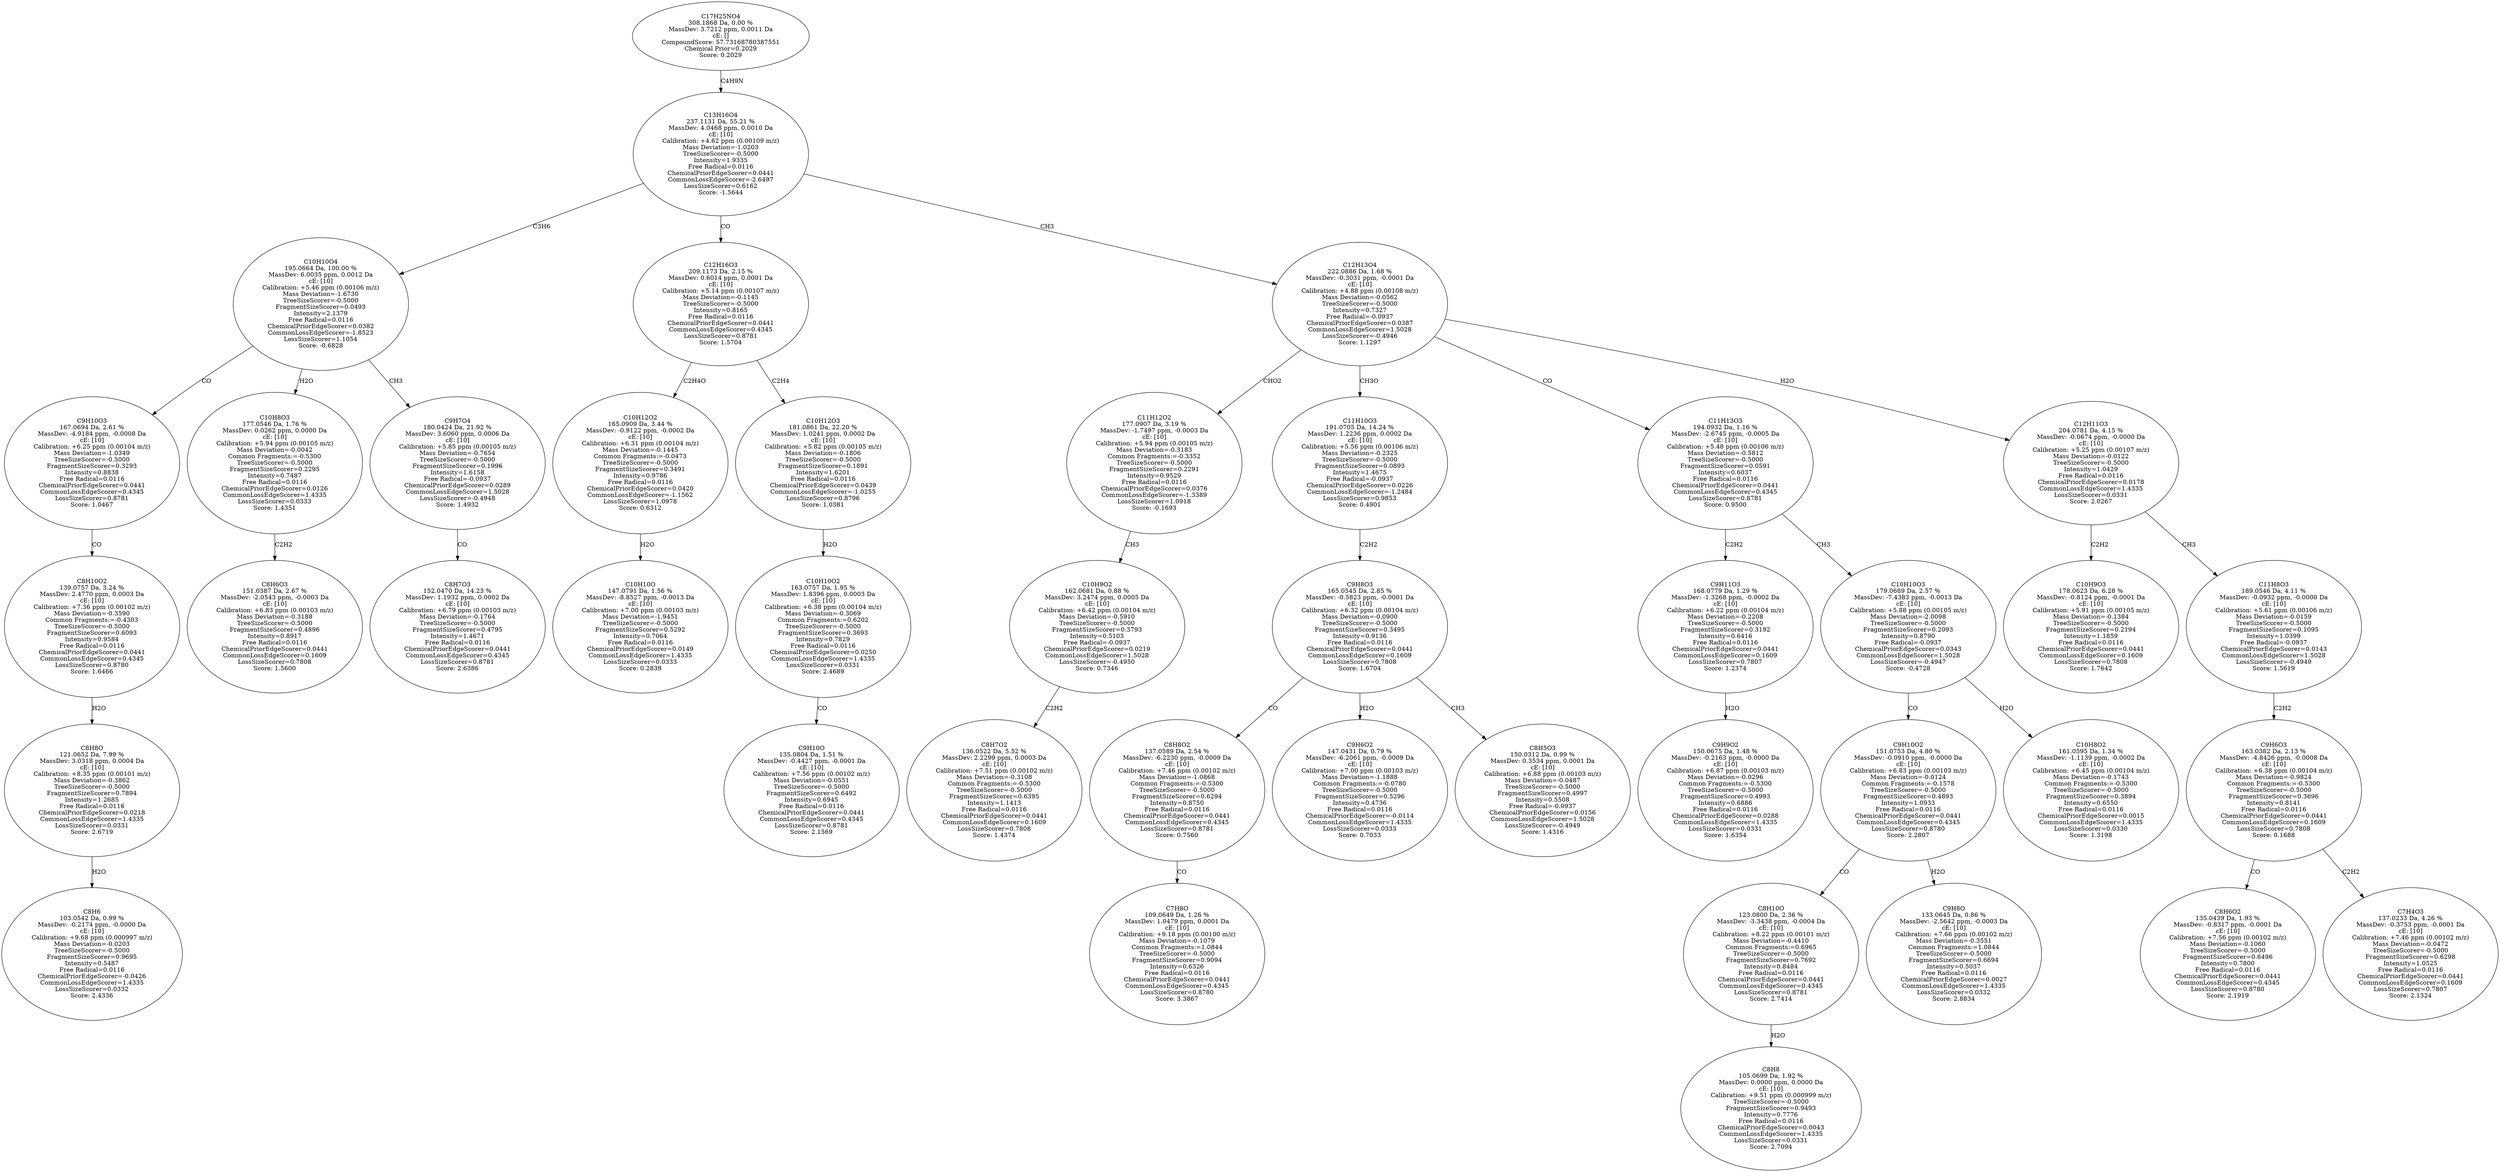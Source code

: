 strict digraph {
v1 [label="C8H6\n103.0542 Da, 0.99 %\nMassDev: -0.2174 ppm, -0.0000 Da\ncE: [10]\nCalibration: +9.68 ppm (0.000997 m/z)\nMass Deviation=-0.0203\nTreeSizeScorer=-0.5000\nFragmentSizeScorer=0.9695\nIntensity=0.5487\nFree Radical=0.0116\nChemicalPriorEdgeScorer=-0.0426\nCommonLossEdgeScorer=1.4335\nLossSizeScorer=0.0332\nScore: 2.4336"];
v2 [label="C8H8O\n121.0652 Da, 7.99 %\nMassDev: 3.0318 ppm, 0.0004 Da\ncE: [10]\nCalibration: +8.35 ppm (0.00101 m/z)\nMass Deviation=-0.3862\nTreeSizeScorer=-0.5000\nFragmentSizeScorer=0.7894\nIntensity=1.2685\nFree Radical=0.0116\nChemicalPriorEdgeScorer=0.0218\nCommonLossEdgeScorer=1.4335\nLossSizeScorer=0.0331\nScore: 2.6719"];
v3 [label="C8H10O2\n139.0757 Da, 3.24 %\nMassDev: 2.4770 ppm, 0.0003 Da\ncE: [10]\nCalibration: +7.36 ppm (0.00102 m/z)\nMass Deviation=-0.3590\nCommon Fragments:=-0.4303\nTreeSizeScorer=-0.5000\nFragmentSizeScorer=0.6093\nIntensity=0.9584\nFree Radical=0.0116\nChemicalPriorEdgeScorer=0.0441\nCommonLossEdgeScorer=0.4345\nLossSizeScorer=0.8780\nScore: 1.6466"];
v4 [label="C9H10O3\n167.0694 Da, 2.61 %\nMassDev: -4.9184 ppm, -0.0008 Da\ncE: [10]\nCalibration: +6.25 ppm (0.00104 m/z)\nMass Deviation=-1.0349\nTreeSizeScorer=-0.5000\nFragmentSizeScorer=0.3293\nIntensity=0.8838\nFree Radical=0.0116\nChemicalPriorEdgeScorer=0.0441\nCommonLossEdgeScorer=0.4345\nLossSizeScorer=0.8781\nScore: 1.0467"];
v5 [label="C8H6O3\n151.0387 Da, 2.67 %\nMassDev: -2.0543 ppm, -0.0003 Da\ncE: [10]\nCalibration: +6.83 ppm (0.00103 m/z)\nMass Deviation=-0.3188\nTreeSizeScorer=-0.5000\nFragmentSizeScorer=0.4896\nIntensity=0.8917\nFree Radical=0.0116\nChemicalPriorEdgeScorer=0.0441\nCommonLossEdgeScorer=0.1609\nLossSizeScorer=0.7808\nScore: 1.5600"];
v6 [label="C10H8O3\n177.0546 Da, 1.76 %\nMassDev: 0.0262 ppm, 0.0000 Da\ncE: [10]\nCalibration: +5.94 ppm (0.00105 m/z)\nMass Deviation=-0.0042\nCommon Fragments:=-0.5300\nTreeSizeScorer=-0.5000\nFragmentSizeScorer=0.2295\nIntensity=0.7487\nFree Radical=0.0116\nChemicalPriorEdgeScorer=0.0126\nCommonLossEdgeScorer=1.4335\nLossSizeScorer=0.0333\nScore: 1.4351"];
v7 [label="C8H7O3\n152.0470 Da, 14.23 %\nMassDev: 1.1932 ppm, 0.0002 Da\ncE: [10]\nCalibration: +6.79 ppm (0.00103 m/z)\nMass Deviation=-0.1764\nTreeSizeScorer=-0.5000\nFragmentSizeScorer=0.4795\nIntensity=1.4671\nFree Radical=0.0116\nChemicalPriorEdgeScorer=0.0441\nCommonLossEdgeScorer=0.4345\nLossSizeScorer=0.8781\nScore: 2.6386"];
v8 [label="C9H7O4\n180.0424 Da, 21.92 %\nMassDev: 3.6060 ppm, 0.0006 Da\ncE: [10]\nCalibration: +5.85 ppm (0.00105 m/z)\nMass Deviation=-0.7654\nTreeSizeScorer=-0.5000\nFragmentSizeScorer=0.1996\nIntensity=1.6158\nFree Radical=-0.0937\nChemicalPriorEdgeScorer=0.0289\nCommonLossEdgeScorer=1.5028\nLossSizeScorer=-0.4948\nScore: 1.4932"];
v9 [label="C10H10O4\n195.0664 Da, 100.00 %\nMassDev: 6.0035 ppm, 0.0012 Da\ncE: [10]\nCalibration: +5.46 ppm (0.00106 m/z)\nMass Deviation=-1.6730\nTreeSizeScorer=-0.5000\nFragmentSizeScorer=0.0493\nIntensity=2.1379\nFree Radical=0.0116\nChemicalPriorEdgeScorer=0.0382\nCommonLossEdgeScorer=-1.8523\nLossSizeScorer=1.1054\nScore: -0.6828"];
v10 [label="C10H10O\n147.0791 Da, 1.56 %\nMassDev: -8.8527 ppm, -0.0013 Da\ncE: [10]\nCalibration: +7.00 ppm (0.00103 m/z)\nMass Deviation=-1.9451\nTreeSizeScorer=-0.5000\nFragmentSizeScorer=0.5292\nIntensity=0.7064\nFree Radical=0.0116\nChemicalPriorEdgeScorer=0.0149\nCommonLossEdgeScorer=1.4335\nLossSizeScorer=0.0333\nScore: 0.2839"];
v11 [label="C10H12O2\n165.0909 Da, 3.44 %\nMassDev: -0.9122 ppm, -0.0002 Da\ncE: [10]\nCalibration: +6.31 ppm (0.00104 m/z)\nMass Deviation=-0.1445\nCommon Fragments:=-0.0473\nTreeSizeScorer=-0.5000\nFragmentSizeScorer=0.3491\nIntensity=0.9786\nFree Radical=0.0116\nChemicalPriorEdgeScorer=0.0420\nCommonLossEdgeScorer=-1.1562\nLossSizeScorer=1.0978\nScore: 0.6312"];
v12 [label="C9H10O\n135.0804 Da, 1.51 %\nMassDev: -0.4427 ppm, -0.0001 Da\ncE: [10]\nCalibration: +7.56 ppm (0.00102 m/z)\nMass Deviation=-0.0551\nTreeSizeScorer=-0.5000\nFragmentSizeScorer=0.6492\nIntensity=0.6945\nFree Radical=0.0116\nChemicalPriorEdgeScorer=0.0441\nCommonLossEdgeScorer=0.4345\nLossSizeScorer=0.8781\nScore: 2.1569"];
v13 [label="C10H10O2\n163.0757 Da, 1.95 %\nMassDev: 1.8396 ppm, 0.0003 Da\ncE: [10]\nCalibration: +6.38 ppm (0.00104 m/z)\nMass Deviation=-0.3069\nCommon Fragments:=0.6202\nTreeSizeScorer=-0.5000\nFragmentSizeScorer=0.3693\nIntensity=0.7829\nFree Radical=0.0116\nChemicalPriorEdgeScorer=0.0250\nCommonLossEdgeScorer=1.4335\nLossSizeScorer=0.0331\nScore: 2.4689"];
v14 [label="C10H12O3\n181.0861 Da, 22.20 %\nMassDev: 1.0241 ppm, 0.0002 Da\ncE: [10]\nCalibration: +5.82 ppm (0.00105 m/z)\nMass Deviation=-0.1806\nTreeSizeScorer=-0.5000\nFragmentSizeScorer=0.1891\nIntensity=1.6201\nFree Radical=0.0116\nChemicalPriorEdgeScorer=0.0439\nCommonLossEdgeScorer=-1.0255\nLossSizeScorer=0.8796\nScore: 1.0381"];
v15 [label="C12H16O3\n209.1173 Da, 2.15 %\nMassDev: 0.6014 ppm, 0.0001 Da\ncE: [10]\nCalibration: +5.14 ppm (0.00107 m/z)\nMass Deviation=-0.1145\nTreeSizeScorer=-0.5000\nIntensity=0.8165\nFree Radical=0.0116\nChemicalPriorEdgeScorer=0.0441\nCommonLossEdgeScorer=0.4345\nLossSizeScorer=0.8781\nScore: 1.5704"];
v16 [label="C8H7O2\n136.0522 Da, 5.52 %\nMassDev: 2.2299 ppm, 0.0003 Da\ncE: [10]\nCalibration: +7.51 ppm (0.00102 m/z)\nMass Deviation=-0.3108\nCommon Fragments:=-0.5300\nTreeSizeScorer=-0.5000\nFragmentSizeScorer=0.6395\nIntensity=1.1413\nFree Radical=0.0116\nChemicalPriorEdgeScorer=0.0441\nCommonLossEdgeScorer=0.1609\nLossSizeScorer=0.7808\nScore: 1.4374"];
v17 [label="C10H9O2\n162.0681 Da, 0.88 %\nMassDev: 3.2474 ppm, 0.0005 Da\ncE: [10]\nCalibration: +6.42 ppm (0.00104 m/z)\nMass Deviation=-0.5910\nTreeSizeScorer=-0.5000\nFragmentSizeScorer=0.3793\nIntensity=0.5103\nFree Radical=-0.0937\nChemicalPriorEdgeScorer=0.0219\nCommonLossEdgeScorer=1.5028\nLossSizeScorer=-0.4950\nScore: 0.7346"];
v18 [label="C11H12O2\n177.0907 Da, 3.19 %\nMassDev: -1.7497 ppm, -0.0003 Da\ncE: [10]\nCalibration: +5.94 ppm (0.00105 m/z)\nMass Deviation=-0.3183\nCommon Fragments:=-0.3352\nTreeSizeScorer=-0.5000\nFragmentSizeScorer=0.2291\nIntensity=0.9529\nFree Radical=0.0116\nChemicalPriorEdgeScorer=0.0376\nCommonLossEdgeScorer=-1.3389\nLossSizeScorer=1.0918\nScore: -0.1693"];
v19 [label="C7H8O\n109.0649 Da, 1.26 %\nMassDev: 1.0479 ppm, 0.0001 Da\ncE: [10]\nCalibration: +9.18 ppm (0.00100 m/z)\nMass Deviation=-0.1079\nCommon Fragments:=1.0844\nTreeSizeScorer=-0.5000\nFragmentSizeScorer=0.9094\nIntensity=0.6326\nFree Radical=0.0116\nChemicalPriorEdgeScorer=0.0441\nCommonLossEdgeScorer=0.4345\nLossSizeScorer=0.8780\nScore: 3.3867"];
v20 [label="C8H8O2\n137.0589 Da, 2.54 %\nMassDev: -6.2230 ppm, -0.0009 Da\ncE: [10]\nCalibration: +7.46 ppm (0.00102 m/z)\nMass Deviation=-1.0868\nCommon Fragments:=-0.5300\nTreeSizeScorer=-0.5000\nFragmentSizeScorer=0.6294\nIntensity=0.8750\nFree Radical=0.0116\nChemicalPriorEdgeScorer=0.0441\nCommonLossEdgeScorer=0.4345\nLossSizeScorer=0.8781\nScore: 0.7560"];
v21 [label="C9H6O2\n147.0431 Da, 0.79 %\nMassDev: -6.2061 ppm, -0.0009 Da\ncE: [10]\nCalibration: +7.00 ppm (0.00103 m/z)\nMass Deviation=-1.1888\nCommon Fragments:=-0.0780\nTreeSizeScorer=-0.5000\nFragmentSizeScorer=0.5296\nIntensity=0.4736\nFree Radical=0.0116\nChemicalPriorEdgeScorer=-0.0114\nCommonLossEdgeScorer=1.4335\nLossSizeScorer=0.0333\nScore: 0.7033"];
v22 [label="C8H5O3\n150.0312 Da, 0.99 %\nMassDev: 0.3534 ppm, 0.0001 Da\ncE: [10]\nCalibration: +6.88 ppm (0.00103 m/z)\nMass Deviation=-0.0487\nTreeSizeScorer=-0.5000\nFragmentSizeScorer=0.4997\nIntensity=0.5508\nFree Radical=-0.0937\nChemicalPriorEdgeScorer=0.0156\nCommonLossEdgeScorer=1.5028\nLossSizeScorer=-0.4949\nScore: 1.4316"];
v23 [label="C9H8O3\n165.0545 Da, 2.85 %\nMassDev: -0.5823 ppm, -0.0001 Da\ncE: [10]\nCalibration: +6.32 ppm (0.00104 m/z)\nMass Deviation=-0.0900\nTreeSizeScorer=-0.5000\nFragmentSizeScorer=0.3495\nIntensity=0.9136\nFree Radical=0.0116\nChemicalPriorEdgeScorer=0.0441\nCommonLossEdgeScorer=0.1609\nLossSizeScorer=0.7808\nScore: 1.6704"];
v24 [label="C11H10O3\n191.0705 Da, 14.24 %\nMassDev: 1.2236 ppm, 0.0002 Da\ncE: [10]\nCalibration: +5.56 ppm (0.00106 m/z)\nMass Deviation=-0.2325\nTreeSizeScorer=-0.5000\nFragmentSizeScorer=0.0893\nIntensity=1.4675\nFree Radical=-0.0937\nChemicalPriorEdgeScorer=0.0226\nCommonLossEdgeScorer=-1.2484\nLossSizeScorer=0.9853\nScore: 0.4901"];
v25 [label="C9H9O2\n150.0675 Da, 1.48 %\nMassDev: -0.2163 ppm, -0.0000 Da\ncE: [10]\nCalibration: +6.87 ppm (0.00103 m/z)\nMass Deviation=-0.0296\nCommon Fragments:=-0.5300\nTreeSizeScorer=-0.5000\nFragmentSizeScorer=0.4993\nIntensity=0.6886\nFree Radical=0.0116\nChemicalPriorEdgeScorer=0.0288\nCommonLossEdgeScorer=1.4335\nLossSizeScorer=0.0331\nScore: 1.6354"];
v26 [label="C9H11O3\n168.0779 Da, 1.29 %\nMassDev: -1.3268 ppm, -0.0002 Da\ncE: [10]\nCalibration: +6.22 ppm (0.00104 m/z)\nMass Deviation=-0.2208\nTreeSizeScorer=-0.5000\nFragmentSizeScorer=0.3192\nIntensity=0.6416\nFree Radical=0.0116\nChemicalPriorEdgeScorer=0.0441\nCommonLossEdgeScorer=0.1609\nLossSizeScorer=0.7807\nScore: 1.2374"];
v27 [label="C8H8\n105.0699 Da, 1.92 %\nMassDev: 0.0000 ppm, 0.0000 Da\ncE: [10]\nCalibration: +9.51 ppm (0.000999 m/z)\nTreeSizeScorer=-0.5000\nFragmentSizeScorer=0.9493\nIntensity=0.7776\nFree Radical=0.0116\nChemicalPriorEdgeScorer=0.0043\nCommonLossEdgeScorer=1.4335\nLossSizeScorer=0.0331\nScore: 2.7094"];
v28 [label="C8H10O\n123.0800 Da, 2.36 %\nMassDev: -3.3438 ppm, -0.0004 Da\ncE: [10]\nCalibration: +8.22 ppm (0.00101 m/z)\nMass Deviation=-0.4410\nCommon Fragments:=0.6965\nTreeSizeScorer=-0.5000\nFragmentSizeScorer=0.7692\nIntensity=0.8484\nFree Radical=0.0116\nChemicalPriorEdgeScorer=0.0441\nCommonLossEdgeScorer=0.4345\nLossSizeScorer=0.8781\nScore: 2.7414"];
v29 [label="C9H8O\n133.0645 Da, 0.86 %\nMassDev: -2.5642 ppm, -0.0003 Da\ncE: [10]\nCalibration: +7.66 ppm (0.00102 m/z)\nMass Deviation=-0.3551\nCommon Fragments:=1.0844\nTreeSizeScorer=-0.5000\nFragmentSizeScorer=0.6694\nIntensity=0.5037\nFree Radical=0.0116\nChemicalPriorEdgeScorer=0.0027\nCommonLossEdgeScorer=1.4335\nLossSizeScorer=0.0332\nScore: 2.8834"];
v30 [label="C9H10O2\n151.0753 Da, 4.80 %\nMassDev: -0.0910 ppm, -0.0000 Da\ncE: [10]\nCalibration: +6.83 ppm (0.00103 m/z)\nMass Deviation=-0.0124\nCommon Fragments:=-0.1578\nTreeSizeScorer=-0.5000\nFragmentSizeScorer=0.4893\nIntensity=1.0933\nFree Radical=0.0116\nChemicalPriorEdgeScorer=0.0441\nCommonLossEdgeScorer=0.4345\nLossSizeScorer=0.8780\nScore: 2.2807"];
v31 [label="C10H8O2\n161.0595 Da, 1.34 %\nMassDev: -1.1139 ppm, -0.0002 Da\ncE: [10]\nCalibration: +6.45 ppm (0.00104 m/z)\nMass Deviation=-0.1743\nCommon Fragments:=-0.5300\nTreeSizeScorer=-0.5000\nFragmentSizeScorer=0.3894\nIntensity=0.6550\nFree Radical=0.0116\nChemicalPriorEdgeScorer=0.0015\nCommonLossEdgeScorer=1.4335\nLossSizeScorer=0.0330\nScore: 1.3198"];
v32 [label="C10H10O3\n179.0689 Da, 2.57 %\nMassDev: -7.4383 ppm, -0.0013 Da\ncE: [10]\nCalibration: +5.88 ppm (0.00105 m/z)\nMass Deviation=-2.0098\nTreeSizeScorer=-0.5000\nFragmentSizeScorer=0.2093\nIntensity=0.8790\nFree Radical=-0.0937\nChemicalPriorEdgeScorer=0.0343\nCommonLossEdgeScorer=1.5028\nLossSizeScorer=-0.4947\nScore: -0.4728"];
v33 [label="C11H13O3\n194.0932 Da, 1.16 %\nMassDev: -2.6745 ppm, -0.0005 Da\ncE: [10]\nCalibration: +5.48 ppm (0.00106 m/z)\nMass Deviation=-0.5812\nTreeSizeScorer=-0.5000\nFragmentSizeScorer=0.0591\nIntensity=0.6037\nFree Radical=0.0116\nChemicalPriorEdgeScorer=0.0441\nCommonLossEdgeScorer=0.4345\nLossSizeScorer=0.8781\nScore: 0.9500"];
v34 [label="C10H9O3\n178.0623 Da, 6.28 %\nMassDev: -0.8124 ppm, -0.0001 Da\ncE: [10]\nCalibration: +5.91 ppm (0.00105 m/z)\nMass Deviation=-0.1384\nTreeSizeScorer=-0.5000\nFragmentSizeScorer=0.2194\nIntensity=1.1859\nFree Radical=0.0116\nChemicalPriorEdgeScorer=0.0441\nCommonLossEdgeScorer=0.1609\nLossSizeScorer=0.7808\nScore: 1.7642"];
v35 [label="C8H6O2\n135.0439 Da, 1.93 %\nMassDev: -0.8317 ppm, -0.0001 Da\ncE: [10]\nCalibration: +7.56 ppm (0.00102 m/z)\nMass Deviation=-0.1060\nTreeSizeScorer=-0.5000\nFragmentSizeScorer=0.6496\nIntensity=0.7800\nFree Radical=0.0116\nChemicalPriorEdgeScorer=0.0441\nCommonLossEdgeScorer=0.4345\nLossSizeScorer=0.8780\nScore: 2.1919"];
v36 [label="C7H4O3\n137.0233 Da, 4.26 %\nMassDev: -0.3753 ppm, -0.0001 Da\ncE: [10]\nCalibration: +7.46 ppm (0.00102 m/z)\nMass Deviation=-0.0472\nTreeSizeScorer=-0.5000\nFragmentSizeScorer=0.6298\nIntensity=1.0525\nFree Radical=0.0116\nChemicalPriorEdgeScorer=0.0441\nCommonLossEdgeScorer=0.1609\nLossSizeScorer=0.7807\nScore: 2.1324"];
v37 [label="C9H6O3\n163.0382 Da, 2.13 %\nMassDev: -4.8426 ppm, -0.0008 Da\ncE: [10]\nCalibration: +6.38 ppm (0.00104 m/z)\nMass Deviation=-0.9824\nCommon Fragments:=-0.5300\nTreeSizeScorer=-0.5000\nFragmentSizeScorer=0.3696\nIntensity=0.8141\nFree Radical=0.0116\nChemicalPriorEdgeScorer=0.0441\nCommonLossEdgeScorer=0.1609\nLossSizeScorer=0.7808\nScore: 0.1688"];
v38 [label="C11H8O3\n189.0546 Da, 4.11 %\nMassDev: -0.0932 ppm, -0.0000 Da\ncE: [10]\nCalibration: +5.61 ppm (0.00106 m/z)\nMass Deviation=-0.0159\nTreeSizeScorer=-0.5000\nFragmentSizeScorer=0.1095\nIntensity=1.0399\nFree Radical=-0.0937\nChemicalPriorEdgeScorer=0.0143\nCommonLossEdgeScorer=1.5028\nLossSizeScorer=-0.4949\nScore: 1.5619"];
v39 [label="C12H11O3\n204.0781 Da, 4.15 %\nMassDev: -0.0674 ppm, -0.0000 Da\ncE: [10]\nCalibration: +5.25 ppm (0.00107 m/z)\nMass Deviation=-0.0122\nTreeSizeScorer=-0.5000\nIntensity=1.0429\nFree Radical=0.0116\nChemicalPriorEdgeScorer=0.0178\nCommonLossEdgeScorer=1.4335\nLossSizeScorer=0.0331\nScore: 2.0267"];
v40 [label="C12H13O4\n222.0886 Da, 1.68 %\nMassDev: -0.3031 ppm, -0.0001 Da\ncE: [10]\nCalibration: +4.88 ppm (0.00108 m/z)\nMass Deviation=-0.0562\nTreeSizeScorer=-0.5000\nIntensity=0.7327\nFree Radical=-0.0937\nChemicalPriorEdgeScorer=0.0387\nCommonLossEdgeScorer=1.5028\nLossSizeScorer=-0.4946\nScore: 1.1297"];
v41 [label="C13H16O4\n237.1131 Da, 55.21 %\nMassDev: 4.0468 ppm, 0.0010 Da\ncE: [10]\nCalibration: +4.62 ppm (0.00109 m/z)\nMass Deviation=-1.0203\nTreeSizeScorer=-0.5000\nIntensity=1.9335\nFree Radical=0.0116\nChemicalPriorEdgeScorer=0.0441\nCommonLossEdgeScorer=-2.6497\nLossSizeScorer=0.6162\nScore: -1.5644"];
v42 [label="C17H25NO4\n308.1868 Da, 0.00 %\nMassDev: 3.7212 ppm, 0.0011 Da\ncE: []\nCompoundScore: 57.73168780387551\nChemical Prior=0.2029\nScore: 0.2029"];
v2 -> v1 [label="H2O"];
v3 -> v2 [label="H2O"];
v4 -> v3 [label="CO"];
v9 -> v4 [label="CO"];
v6 -> v5 [label="C2H2"];
v9 -> v6 [label="H2O"];
v8 -> v7 [label="CO"];
v9 -> v8 [label="CH3"];
v41 -> v9 [label="C3H6"];
v11 -> v10 [label="H2O"];
v15 -> v11 [label="C2H4O"];
v13 -> v12 [label="CO"];
v14 -> v13 [label="H2O"];
v15 -> v14 [label="C2H4"];
v41 -> v15 [label="CO"];
v17 -> v16 [label="C2H2"];
v18 -> v17 [label="CH3"];
v40 -> v18 [label="CHO2"];
v20 -> v19 [label="CO"];
v23 -> v20 [label="CO"];
v23 -> v21 [label="H2O"];
v23 -> v22 [label="CH3"];
v24 -> v23 [label="C2H2"];
v40 -> v24 [label="CH3O"];
v26 -> v25 [label="H2O"];
v33 -> v26 [label="C2H2"];
v28 -> v27 [label="H2O"];
v30 -> v28 [label="CO"];
v30 -> v29 [label="H2O"];
v32 -> v30 [label="CO"];
v32 -> v31 [label="H2O"];
v33 -> v32 [label="CH3"];
v40 -> v33 [label="CO"];
v39 -> v34 [label="C2H2"];
v37 -> v35 [label="CO"];
v37 -> v36 [label="C2H2"];
v38 -> v37 [label="C2H2"];
v39 -> v38 [label="CH3"];
v40 -> v39 [label="H2O"];
v41 -> v40 [label="CH3"];
v42 -> v41 [label="C4H9N"];
}